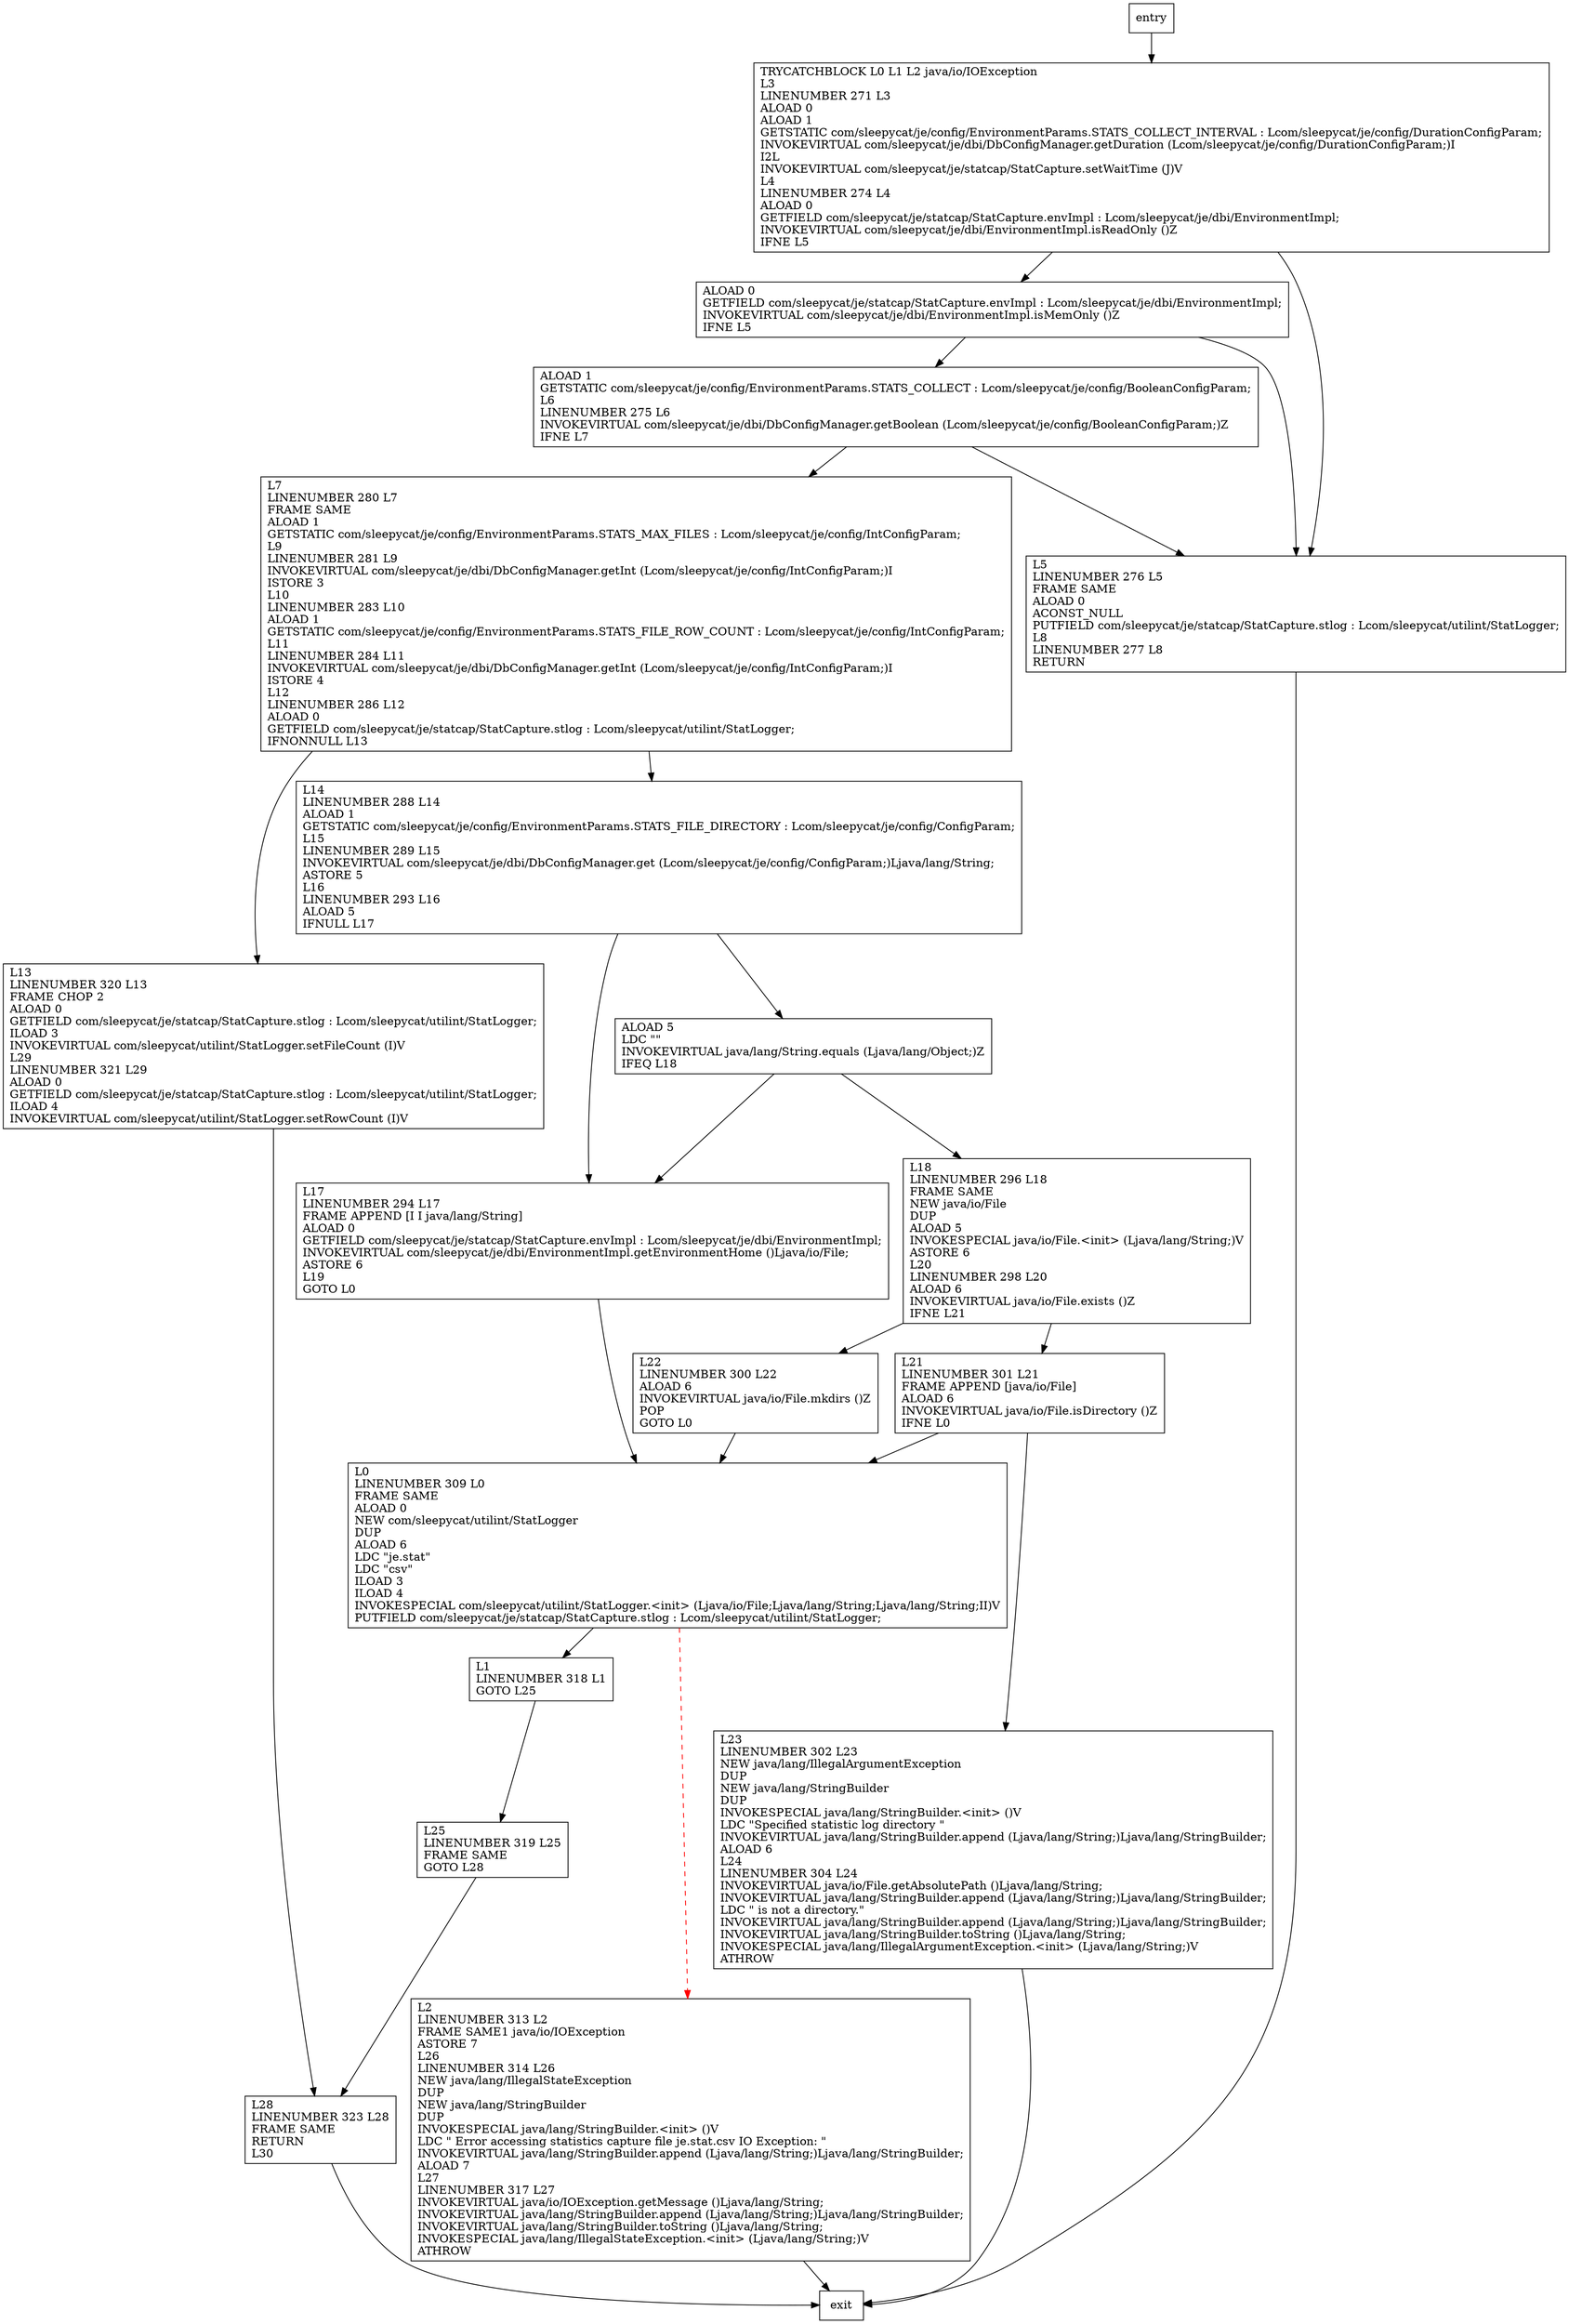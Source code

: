 digraph envConfigUpdate {
node [shape=record];
247114228 [label="L17\lLINENUMBER 294 L17\lFRAME APPEND [I I java/lang/String]\lALOAD 0\lGETFIELD com/sleepycat/je/statcap/StatCapture.envImpl : Lcom/sleepycat/je/dbi/EnvironmentImpl;\lINVOKEVIRTUAL com/sleepycat/je/dbi/EnvironmentImpl.getEnvironmentHome ()Ljava/io/File;\lASTORE 6\lL19\lGOTO L0\l"];
1899288614 [label="L23\lLINENUMBER 302 L23\lNEW java/lang/IllegalArgumentException\lDUP\lNEW java/lang/StringBuilder\lDUP\lINVOKESPECIAL java/lang/StringBuilder.\<init\> ()V\lLDC \"Specified statistic log directory \"\lINVOKEVIRTUAL java/lang/StringBuilder.append (Ljava/lang/String;)Ljava/lang/StringBuilder;\lALOAD 6\lL24\lLINENUMBER 304 L24\lINVOKEVIRTUAL java/io/File.getAbsolutePath ()Ljava/lang/String;\lINVOKEVIRTUAL java/lang/StringBuilder.append (Ljava/lang/String;)Ljava/lang/StringBuilder;\lLDC \" is not a directory.\"\lINVOKEVIRTUAL java/lang/StringBuilder.append (Ljava/lang/String;)Ljava/lang/StringBuilder;\lINVOKEVIRTUAL java/lang/StringBuilder.toString ()Ljava/lang/String;\lINVOKESPECIAL java/lang/IllegalArgumentException.\<init\> (Ljava/lang/String;)V\lATHROW\l"];
2038405212 [label="ALOAD 0\lGETFIELD com/sleepycat/je/statcap/StatCapture.envImpl : Lcom/sleepycat/je/dbi/EnvironmentImpl;\lINVOKEVIRTUAL com/sleepycat/je/dbi/EnvironmentImpl.isMemOnly ()Z\lIFNE L5\l"];
609656450 [label="L18\lLINENUMBER 296 L18\lFRAME SAME\lNEW java/io/File\lDUP\lALOAD 5\lINVOKESPECIAL java/io/File.\<init\> (Ljava/lang/String;)V\lASTORE 6\lL20\lLINENUMBER 298 L20\lALOAD 6\lINVOKEVIRTUAL java/io/File.exists ()Z\lIFNE L21\l"];
705194315 [label="ALOAD 1\lGETSTATIC com/sleepycat/je/config/EnvironmentParams.STATS_COLLECT : Lcom/sleepycat/je/config/BooleanConfigParam;\lL6\lLINENUMBER 275 L6\lINVOKEVIRTUAL com/sleepycat/je/dbi/DbConfigManager.getBoolean (Lcom/sleepycat/je/config/BooleanConfigParam;)Z\lIFNE L7\l"];
1687308392 [label="TRYCATCHBLOCK L0 L1 L2 java/io/IOException\lL3\lLINENUMBER 271 L3\lALOAD 0\lALOAD 1\lGETSTATIC com/sleepycat/je/config/EnvironmentParams.STATS_COLLECT_INTERVAL : Lcom/sleepycat/je/config/DurationConfigParam;\lINVOKEVIRTUAL com/sleepycat/je/dbi/DbConfigManager.getDuration (Lcom/sleepycat/je/config/DurationConfigParam;)I\lI2L\lINVOKEVIRTUAL com/sleepycat/je/statcap/StatCapture.setWaitTime (J)V\lL4\lLINENUMBER 274 L4\lALOAD 0\lGETFIELD com/sleepycat/je/statcap/StatCapture.envImpl : Lcom/sleepycat/je/dbi/EnvironmentImpl;\lINVOKEVIRTUAL com/sleepycat/je/dbi/EnvironmentImpl.isReadOnly ()Z\lIFNE L5\l"];
668314169 [label="L0\lLINENUMBER 309 L0\lFRAME SAME\lALOAD 0\lNEW com/sleepycat/utilint/StatLogger\lDUP\lALOAD 6\lLDC \"je.stat\"\lLDC \"csv\"\lILOAD 3\lILOAD 4\lINVOKESPECIAL com/sleepycat/utilint/StatLogger.\<init\> (Ljava/io/File;Ljava/lang/String;Ljava/lang/String;II)V\lPUTFIELD com/sleepycat/je/statcap/StatCapture.stlog : Lcom/sleepycat/utilint/StatLogger;\l"];
246229437 [label="ALOAD 5\lLDC \"\"\lINVOKEVIRTUAL java/lang/String.equals (Ljava/lang/Object;)Z\lIFEQ L18\l"];
89565619 [label="L2\lLINENUMBER 313 L2\lFRAME SAME1 java/io/IOException\lASTORE 7\lL26\lLINENUMBER 314 L26\lNEW java/lang/IllegalStateException\lDUP\lNEW java/lang/StringBuilder\lDUP\lINVOKESPECIAL java/lang/StringBuilder.\<init\> ()V\lLDC \" Error accessing statistics capture file je.stat.csv IO Exception: \"\lINVOKEVIRTUAL java/lang/StringBuilder.append (Ljava/lang/String;)Ljava/lang/StringBuilder;\lALOAD 7\lL27\lLINENUMBER 317 L27\lINVOKEVIRTUAL java/io/IOException.getMessage ()Ljava/lang/String;\lINVOKEVIRTUAL java/lang/StringBuilder.append (Ljava/lang/String;)Ljava/lang/StringBuilder;\lINVOKEVIRTUAL java/lang/StringBuilder.toString ()Ljava/lang/String;\lINVOKESPECIAL java/lang/IllegalStateException.\<init\> (Ljava/lang/String;)V\lATHROW\l"];
1627847180 [label="L25\lLINENUMBER 319 L25\lFRAME SAME\lGOTO L28\l"];
1655250717 [label="L14\lLINENUMBER 288 L14\lALOAD 1\lGETSTATIC com/sleepycat/je/config/EnvironmentParams.STATS_FILE_DIRECTORY : Lcom/sleepycat/je/config/ConfigParam;\lL15\lLINENUMBER 289 L15\lINVOKEVIRTUAL com/sleepycat/je/dbi/DbConfigManager.get (Lcom/sleepycat/je/config/ConfigParam;)Ljava/lang/String;\lASTORE 5\lL16\lLINENUMBER 293 L16\lALOAD 5\lIFNULL L17\l"];
1240685298 [label="L1\lLINENUMBER 318 L1\lGOTO L25\l"];
438523528 [label="L7\lLINENUMBER 280 L7\lFRAME SAME\lALOAD 1\lGETSTATIC com/sleepycat/je/config/EnvironmentParams.STATS_MAX_FILES : Lcom/sleepycat/je/config/IntConfigParam;\lL9\lLINENUMBER 281 L9\lINVOKEVIRTUAL com/sleepycat/je/dbi/DbConfigManager.getInt (Lcom/sleepycat/je/config/IntConfigParam;)I\lISTORE 3\lL10\lLINENUMBER 283 L10\lALOAD 1\lGETSTATIC com/sleepycat/je/config/EnvironmentParams.STATS_FILE_ROW_COUNT : Lcom/sleepycat/je/config/IntConfigParam;\lL11\lLINENUMBER 284 L11\lINVOKEVIRTUAL com/sleepycat/je/dbi/DbConfigManager.getInt (Lcom/sleepycat/je/config/IntConfigParam;)I\lISTORE 4\lL12\lLINENUMBER 286 L12\lALOAD 0\lGETFIELD com/sleepycat/je/statcap/StatCapture.stlog : Lcom/sleepycat/utilint/StatLogger;\lIFNONNULL L13\l"];
372501404 [label="L21\lLINENUMBER 301 L21\lFRAME APPEND [java/io/File]\lALOAD 6\lINVOKEVIRTUAL java/io/File.isDirectory ()Z\lIFNE L0\l"];
1729218156 [label="L13\lLINENUMBER 320 L13\lFRAME CHOP 2\lALOAD 0\lGETFIELD com/sleepycat/je/statcap/StatCapture.stlog : Lcom/sleepycat/utilint/StatLogger;\lILOAD 3\lINVOKEVIRTUAL com/sleepycat/utilint/StatLogger.setFileCount (I)V\lL29\lLINENUMBER 321 L29\lALOAD 0\lGETFIELD com/sleepycat/je/statcap/StatCapture.stlog : Lcom/sleepycat/utilint/StatLogger;\lILOAD 4\lINVOKEVIRTUAL com/sleepycat/utilint/StatLogger.setRowCount (I)V\l"];
1293754050 [label="L22\lLINENUMBER 300 L22\lALOAD 6\lINVOKEVIRTUAL java/io/File.mkdirs ()Z\lPOP\lGOTO L0\l"];
1145570272 [label="L28\lLINENUMBER 323 L28\lFRAME SAME\lRETURN\lL30\l"];
1945198713 [label="L5\lLINENUMBER 276 L5\lFRAME SAME\lALOAD 0\lACONST_NULL\lPUTFIELD com/sleepycat/je/statcap/StatCapture.stlog : Lcom/sleepycat/utilint/StatLogger;\lL8\lLINENUMBER 277 L8\lRETURN\l"];
entry;
exit;
247114228 -> 668314169
1899288614 -> exit
2038405212 -> 705194315
2038405212 -> 1945198713
609656450 -> 372501404
609656450 -> 1293754050
705194315 -> 438523528
705194315 -> 1945198713
1687308392 -> 2038405212
1687308392 -> 1945198713
668314169 -> 1240685298
668314169 -> 89565619 [style=dashed, color=red]
246229437 -> 247114228
246229437 -> 609656450
89565619 -> exit
1627847180 -> 1145570272
1655250717 -> 247114228
1655250717 -> 246229437
entry -> 1687308392
1240685298 -> 1627847180
438523528 -> 1729218156
438523528 -> 1655250717
372501404 -> 1899288614
372501404 -> 668314169
1729218156 -> 1145570272
1293754050 -> 668314169
1145570272 -> exit
1945198713 -> exit
}
